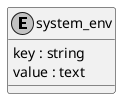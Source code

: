 @startuml uml
skinparam monochrome true

entity system_env {
  key : string
  value : text
}

@enduml
